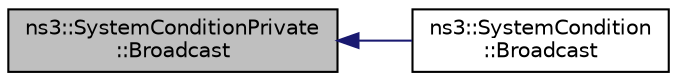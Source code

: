 digraph "ns3::SystemConditionPrivate::Broadcast"
{
  edge [fontname="Helvetica",fontsize="10",labelfontname="Helvetica",labelfontsize="10"];
  node [fontname="Helvetica",fontsize="10",shape=record];
  rankdir="LR";
  Node1 [label="ns3::SystemConditionPrivate\l::Broadcast",height=0.2,width=0.4,color="black", fillcolor="grey75", style="filled", fontcolor="black"];
  Node1 -> Node2 [dir="back",color="midnightblue",fontsize="10",style="solid"];
  Node2 [label="ns3::SystemCondition\l::Broadcast",height=0.2,width=0.4,color="black", fillcolor="white", style="filled",URL="$df/d40/classns3_1_1SystemCondition.html#a9857d6418cd7ce654818c48f479fc652"];
}
